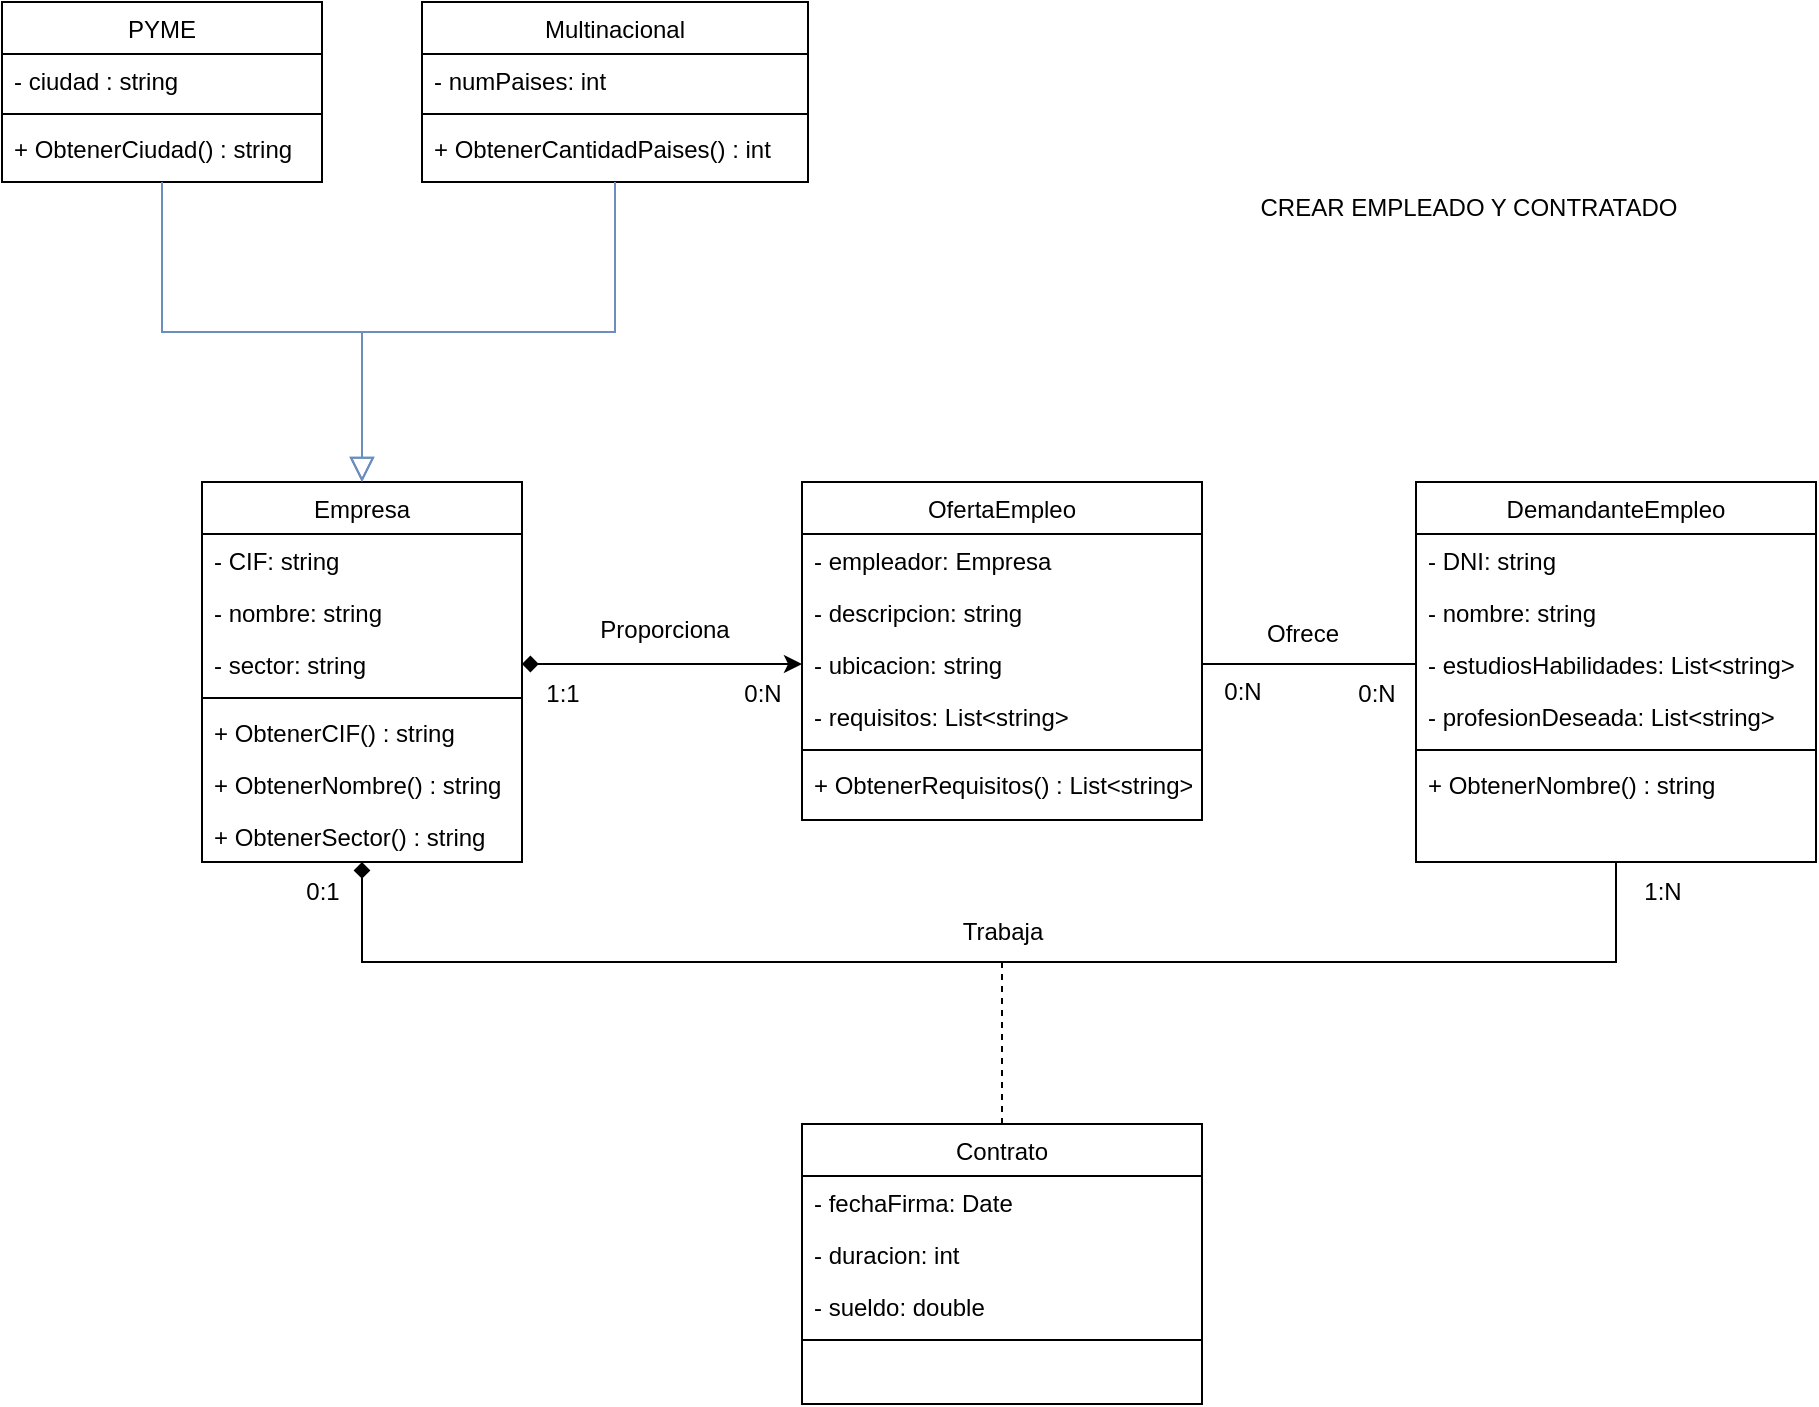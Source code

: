 <mxfile version="24.3.0" type="device">
  <diagram id="C5RBs43oDa-KdzZeNtuy" name="Page-1">
    <mxGraphModel dx="2261" dy="764" grid="1" gridSize="10" guides="1" tooltips="1" connect="1" arrows="1" fold="1" page="1" pageScale="1" pageWidth="827" pageHeight="1169" math="0" shadow="0">
      <root>
        <mxCell id="WIyWlLk6GJQsqaUBKTNV-0" />
        <mxCell id="WIyWlLk6GJQsqaUBKTNV-1" parent="WIyWlLk6GJQsqaUBKTNV-0" />
        <mxCell id="uou_OAo_cRB2qshFDgxt-92" style="edgeStyle=orthogonalEdgeStyle;rounded=0;orthogonalLoop=1;jettySize=auto;html=1;entryX=0.5;entryY=1;entryDx=0;entryDy=0;endArrow=none;endFill=0;startArrow=diamond;startFill=1;" parent="WIyWlLk6GJQsqaUBKTNV-1" source="zkfFHV4jXpPFQw0GAbJ--0" target="uou_OAo_cRB2qshFDgxt-70" edge="1">
          <mxGeometry relative="1" as="geometry">
            <mxPoint x="-233" y="730" as="targetPoint" />
            <Array as="points">
              <mxPoint x="-233" y="680" />
              <mxPoint x="394" y="680" />
            </Array>
          </mxGeometry>
        </mxCell>
        <mxCell id="zkfFHV4jXpPFQw0GAbJ--0" value="Empresa" style="swimlane;fontStyle=0;align=center;verticalAlign=top;childLayout=stackLayout;horizontal=1;startSize=26;horizontalStack=0;resizeParent=1;resizeLast=0;collapsible=1;marginBottom=0;rounded=0;shadow=0;strokeWidth=1;" parent="WIyWlLk6GJQsqaUBKTNV-1" vertex="1">
          <mxGeometry x="-313" y="440" width="160" height="190" as="geometry">
            <mxRectangle x="230" y="140" width="160" height="26" as="alternateBounds" />
          </mxGeometry>
        </mxCell>
        <mxCell id="uou_OAo_cRB2qshFDgxt-42" value="- CIF: string" style="text;align=left;verticalAlign=top;spacingLeft=4;spacingRight=4;overflow=hidden;rotatable=0;points=[[0,0.5],[1,0.5]];portConstraint=eastwest;" parent="zkfFHV4jXpPFQw0GAbJ--0" vertex="1">
          <mxGeometry y="26" width="160" height="26" as="geometry" />
        </mxCell>
        <mxCell id="uou_OAo_cRB2qshFDgxt-43" value="- nombre: string" style="text;align=left;verticalAlign=top;spacingLeft=4;spacingRight=4;overflow=hidden;rotatable=0;points=[[0,0.5],[1,0.5]];portConstraint=eastwest;" parent="zkfFHV4jXpPFQw0GAbJ--0" vertex="1">
          <mxGeometry y="52" width="160" height="26" as="geometry" />
        </mxCell>
        <mxCell id="uou_OAo_cRB2qshFDgxt-44" value="- sector: string" style="text;align=left;verticalAlign=top;spacingLeft=4;spacingRight=4;overflow=hidden;rotatable=0;points=[[0,0.5],[1,0.5]];portConstraint=eastwest;" parent="zkfFHV4jXpPFQw0GAbJ--0" vertex="1">
          <mxGeometry y="78" width="160" height="26" as="geometry" />
        </mxCell>
        <mxCell id="zkfFHV4jXpPFQw0GAbJ--4" value="" style="line;html=1;strokeWidth=1;align=left;verticalAlign=middle;spacingTop=-1;spacingLeft=3;spacingRight=3;rotatable=0;labelPosition=right;points=[];portConstraint=eastwest;" parent="zkfFHV4jXpPFQw0GAbJ--0" vertex="1">
          <mxGeometry y="104" width="160" height="8" as="geometry" />
        </mxCell>
        <mxCell id="uou_OAo_cRB2qshFDgxt-45" value="+ ObtenerCIF() : string" style="text;align=left;verticalAlign=top;spacingLeft=4;spacingRight=4;overflow=hidden;rotatable=0;points=[[0,0.5],[1,0.5]];portConstraint=eastwest;" parent="zkfFHV4jXpPFQw0GAbJ--0" vertex="1">
          <mxGeometry y="112" width="160" height="26" as="geometry" />
        </mxCell>
        <mxCell id="uou_OAo_cRB2qshFDgxt-47" value="+ ObtenerNombre() : string" style="text;align=left;verticalAlign=top;spacingLeft=4;spacingRight=4;overflow=hidden;rotatable=0;points=[[0,0.5],[1,0.5]];portConstraint=eastwest;" parent="zkfFHV4jXpPFQw0GAbJ--0" vertex="1">
          <mxGeometry y="138" width="160" height="26" as="geometry" />
        </mxCell>
        <mxCell id="uou_OAo_cRB2qshFDgxt-46" value="+ ObtenerSector() : string" style="text;align=left;verticalAlign=top;spacingLeft=4;spacingRight=4;overflow=hidden;rotatable=0;points=[[0,0.5],[1,0.5]];portConstraint=eastwest;" parent="zkfFHV4jXpPFQw0GAbJ--0" vertex="1">
          <mxGeometry y="164" width="160" height="26" as="geometry" />
        </mxCell>
        <mxCell id="zkfFHV4jXpPFQw0GAbJ--6" value="PYME" style="swimlane;fontStyle=0;align=center;verticalAlign=top;childLayout=stackLayout;horizontal=1;startSize=26;horizontalStack=0;resizeParent=1;resizeLast=0;collapsible=1;marginBottom=0;rounded=0;shadow=0;strokeWidth=1;" parent="WIyWlLk6GJQsqaUBKTNV-1" vertex="1">
          <mxGeometry x="-413" y="200" width="160" height="90" as="geometry">
            <mxRectangle x="130" y="380" width="160" height="26" as="alternateBounds" />
          </mxGeometry>
        </mxCell>
        <mxCell id="zkfFHV4jXpPFQw0GAbJ--7" value="- ciudad : string" style="text;align=left;verticalAlign=top;spacingLeft=4;spacingRight=4;overflow=hidden;rotatable=0;points=[[0,0.5],[1,0.5]];portConstraint=eastwest;" parent="zkfFHV4jXpPFQw0GAbJ--6" vertex="1">
          <mxGeometry y="26" width="160" height="26" as="geometry" />
        </mxCell>
        <mxCell id="zkfFHV4jXpPFQw0GAbJ--9" value="" style="line;html=1;strokeWidth=1;align=left;verticalAlign=middle;spacingTop=-1;spacingLeft=3;spacingRight=3;rotatable=0;labelPosition=right;points=[];portConstraint=eastwest;" parent="zkfFHV4jXpPFQw0GAbJ--6" vertex="1">
          <mxGeometry y="52" width="160" height="8" as="geometry" />
        </mxCell>
        <mxCell id="zkfFHV4jXpPFQw0GAbJ--11" value="+ ObtenerCiudad() : string" style="text;align=left;verticalAlign=top;spacingLeft=4;spacingRight=4;overflow=hidden;rotatable=0;points=[[0,0.5],[1,0.5]];portConstraint=eastwest;" parent="zkfFHV4jXpPFQw0GAbJ--6" vertex="1">
          <mxGeometry y="60" width="160" height="26" as="geometry" />
        </mxCell>
        <mxCell id="zkfFHV4jXpPFQw0GAbJ--12" value="" style="endArrow=block;endSize=10;endFill=0;shadow=0;strokeWidth=1;rounded=0;curved=0;edgeStyle=elbowEdgeStyle;elbow=vertical;fillColor=#dae8fc;gradientColor=#7ea6e0;strokeColor=#6c8ebf;" parent="WIyWlLk6GJQsqaUBKTNV-1" source="zkfFHV4jXpPFQw0GAbJ--6" target="zkfFHV4jXpPFQw0GAbJ--0" edge="1">
          <mxGeometry width="160" relative="1" as="geometry">
            <mxPoint x="-333" y="602" as="sourcePoint" />
            <mxPoint x="-333" y="602" as="targetPoint" />
          </mxGeometry>
        </mxCell>
        <mxCell id="zkfFHV4jXpPFQw0GAbJ--13" value="Multinacional" style="swimlane;fontStyle=0;align=center;verticalAlign=top;childLayout=stackLayout;horizontal=1;startSize=26;horizontalStack=0;resizeParent=1;resizeLast=0;collapsible=1;marginBottom=0;rounded=0;shadow=0;strokeWidth=1;" parent="WIyWlLk6GJQsqaUBKTNV-1" vertex="1">
          <mxGeometry x="-203" y="200" width="193" height="90" as="geometry">
            <mxRectangle x="340" y="380" width="170" height="26" as="alternateBounds" />
          </mxGeometry>
        </mxCell>
        <mxCell id="uou_OAo_cRB2qshFDgxt-40" value="- numPaises: int" style="text;align=left;verticalAlign=top;spacingLeft=4;spacingRight=4;overflow=hidden;rotatable=0;points=[[0,0.5],[1,0.5]];portConstraint=eastwest;" parent="zkfFHV4jXpPFQw0GAbJ--13" vertex="1">
          <mxGeometry y="26" width="193" height="26" as="geometry" />
        </mxCell>
        <mxCell id="zkfFHV4jXpPFQw0GAbJ--15" value="" style="line;html=1;strokeWidth=1;align=left;verticalAlign=middle;spacingTop=-1;spacingLeft=3;spacingRight=3;rotatable=0;labelPosition=right;points=[];portConstraint=eastwest;" parent="zkfFHV4jXpPFQw0GAbJ--13" vertex="1">
          <mxGeometry y="52" width="193" height="8" as="geometry" />
        </mxCell>
        <mxCell id="uou_OAo_cRB2qshFDgxt-41" value="+ ObtenerCantidadPaises() : int" style="text;align=left;verticalAlign=top;spacingLeft=4;spacingRight=4;overflow=hidden;rotatable=0;points=[[0,0.5],[1,0.5]];portConstraint=eastwest;" parent="zkfFHV4jXpPFQw0GAbJ--13" vertex="1">
          <mxGeometry y="60" width="193" height="26" as="geometry" />
        </mxCell>
        <mxCell id="zkfFHV4jXpPFQw0GAbJ--16" value="" style="endArrow=block;endSize=10;endFill=0;shadow=0;strokeWidth=1;rounded=0;curved=0;edgeStyle=elbowEdgeStyle;elbow=vertical;fillColor=#dae8fc;gradientColor=#7ea6e0;strokeColor=#6c8ebf;" parent="WIyWlLk6GJQsqaUBKTNV-1" source="zkfFHV4jXpPFQw0GAbJ--13" target="zkfFHV4jXpPFQw0GAbJ--0" edge="1">
          <mxGeometry width="160" relative="1" as="geometry">
            <mxPoint x="-323" y="772" as="sourcePoint" />
            <mxPoint x="-223" y="670" as="targetPoint" />
          </mxGeometry>
        </mxCell>
        <mxCell id="uou_OAo_cRB2qshFDgxt-48" value="OfertaEmpleo" style="swimlane;fontStyle=0;align=center;verticalAlign=top;childLayout=stackLayout;horizontal=1;startSize=26;horizontalStack=0;resizeParent=1;resizeLast=0;collapsible=1;marginBottom=0;rounded=0;shadow=0;strokeWidth=1;" parent="WIyWlLk6GJQsqaUBKTNV-1" vertex="1">
          <mxGeometry x="-13" y="440" width="200" height="169" as="geometry">
            <mxRectangle x="230" y="140" width="160" height="26" as="alternateBounds" />
          </mxGeometry>
        </mxCell>
        <mxCell id="uou_OAo_cRB2qshFDgxt-49" value="- empleador: Empresa" style="text;align=left;verticalAlign=top;spacingLeft=4;spacingRight=4;overflow=hidden;rotatable=0;points=[[0,0.5],[1,0.5]];portConstraint=eastwest;" parent="uou_OAo_cRB2qshFDgxt-48" vertex="1">
          <mxGeometry y="26" width="200" height="26" as="geometry" />
        </mxCell>
        <mxCell id="uou_OAo_cRB2qshFDgxt-50" value="- descripcion: string" style="text;align=left;verticalAlign=top;spacingLeft=4;spacingRight=4;overflow=hidden;rotatable=0;points=[[0,0.5],[1,0.5]];portConstraint=eastwest;" parent="uou_OAo_cRB2qshFDgxt-48" vertex="1">
          <mxGeometry y="52" width="200" height="26" as="geometry" />
        </mxCell>
        <mxCell id="uou_OAo_cRB2qshFDgxt-51" value="- ubicacion: string" style="text;align=left;verticalAlign=top;spacingLeft=4;spacingRight=4;overflow=hidden;rotatable=0;points=[[0,0.5],[1,0.5]];portConstraint=eastwest;" parent="uou_OAo_cRB2qshFDgxt-48" vertex="1">
          <mxGeometry y="78" width="200" height="26" as="geometry" />
        </mxCell>
        <mxCell id="uou_OAo_cRB2qshFDgxt-56" value="- requisitos: List&lt;string&gt;" style="text;align=left;verticalAlign=top;spacingLeft=4;spacingRight=4;overflow=hidden;rotatable=0;points=[[0,0.5],[1,0.5]];portConstraint=eastwest;" parent="uou_OAo_cRB2qshFDgxt-48" vertex="1">
          <mxGeometry y="104" width="200" height="26" as="geometry" />
        </mxCell>
        <mxCell id="uou_OAo_cRB2qshFDgxt-52" value="" style="line;html=1;strokeWidth=1;align=left;verticalAlign=middle;spacingTop=-1;spacingLeft=3;spacingRight=3;rotatable=0;labelPosition=right;points=[];portConstraint=eastwest;" parent="uou_OAo_cRB2qshFDgxt-48" vertex="1">
          <mxGeometry y="130" width="200" height="8" as="geometry" />
        </mxCell>
        <mxCell id="uou_OAo_cRB2qshFDgxt-53" value="+ ObtenerRequisitos() : List&lt;string&gt;" style="text;align=left;verticalAlign=top;spacingLeft=4;spacingRight=4;overflow=hidden;rotatable=0;points=[[0,0.5],[1,0.5]];portConstraint=eastwest;" parent="uou_OAo_cRB2qshFDgxt-48" vertex="1">
          <mxGeometry y="138" width="200" height="26" as="geometry" />
        </mxCell>
        <mxCell id="uou_OAo_cRB2qshFDgxt-65" style="edgeStyle=orthogonalEdgeStyle;rounded=0;orthogonalLoop=1;jettySize=auto;html=1;entryX=1;entryY=0.5;entryDx=0;entryDy=0;endArrow=diamond;endFill=1;startArrow=classic;startFill=1;" parent="WIyWlLk6GJQsqaUBKTNV-1" source="uou_OAo_cRB2qshFDgxt-51" target="uou_OAo_cRB2qshFDgxt-44" edge="1">
          <mxGeometry relative="1" as="geometry" />
        </mxCell>
        <mxCell id="uou_OAo_cRB2qshFDgxt-66" value="Proporciona" style="text;html=1;align=center;verticalAlign=middle;resizable=0;points=[];autosize=1;strokeColor=none;fillColor=none;" parent="WIyWlLk6GJQsqaUBKTNV-1" vertex="1">
          <mxGeometry x="-127" y="499" width="90" height="30" as="geometry" />
        </mxCell>
        <mxCell id="uou_OAo_cRB2qshFDgxt-67" value="0:N" style="text;html=1;align=center;verticalAlign=middle;resizable=0;points=[];autosize=1;strokeColor=none;fillColor=none;" parent="WIyWlLk6GJQsqaUBKTNV-1" vertex="1">
          <mxGeometry x="-53" y="531" width="40" height="30" as="geometry" />
        </mxCell>
        <mxCell id="uou_OAo_cRB2qshFDgxt-68" value="1:1" style="text;html=1;align=center;verticalAlign=middle;resizable=0;points=[];autosize=1;strokeColor=none;fillColor=none;" parent="WIyWlLk6GJQsqaUBKTNV-1" vertex="1">
          <mxGeometry x="-153" y="531" width="40" height="30" as="geometry" />
        </mxCell>
        <mxCell id="uou_OAo_cRB2qshFDgxt-70" value="DemandanteEmpleo" style="swimlane;fontStyle=0;align=center;verticalAlign=top;childLayout=stackLayout;horizontal=1;startSize=26;horizontalStack=0;resizeParent=1;resizeLast=0;collapsible=1;marginBottom=0;rounded=0;shadow=0;strokeWidth=1;" parent="WIyWlLk6GJQsqaUBKTNV-1" vertex="1">
          <mxGeometry x="294" y="440" width="200" height="190" as="geometry">
            <mxRectangle x="230" y="140" width="160" height="26" as="alternateBounds" />
          </mxGeometry>
        </mxCell>
        <mxCell id="uou_OAo_cRB2qshFDgxt-71" value="- DNI: string" style="text;align=left;verticalAlign=top;spacingLeft=4;spacingRight=4;overflow=hidden;rotatable=0;points=[[0,0.5],[1,0.5]];portConstraint=eastwest;" parent="uou_OAo_cRB2qshFDgxt-70" vertex="1">
          <mxGeometry y="26" width="200" height="26" as="geometry" />
        </mxCell>
        <mxCell id="uou_OAo_cRB2qshFDgxt-72" value="- nombre: string" style="text;align=left;verticalAlign=top;spacingLeft=4;spacingRight=4;overflow=hidden;rotatable=0;points=[[0,0.5],[1,0.5]];portConstraint=eastwest;" parent="uou_OAo_cRB2qshFDgxt-70" vertex="1">
          <mxGeometry y="52" width="200" height="26" as="geometry" />
        </mxCell>
        <mxCell id="uou_OAo_cRB2qshFDgxt-73" value="- estudiosHabilidades: List&lt;string&gt;" style="text;align=left;verticalAlign=top;spacingLeft=4;spacingRight=4;overflow=hidden;rotatable=0;points=[[0,0.5],[1,0.5]];portConstraint=eastwest;" parent="uou_OAo_cRB2qshFDgxt-70" vertex="1">
          <mxGeometry y="78" width="200" height="26" as="geometry" />
        </mxCell>
        <mxCell id="uou_OAo_cRB2qshFDgxt-74" value="- profesionDeseada: List&lt;string&gt;" style="text;align=left;verticalAlign=top;spacingLeft=4;spacingRight=4;overflow=hidden;rotatable=0;points=[[0,0.5],[1,0.5]];portConstraint=eastwest;" parent="uou_OAo_cRB2qshFDgxt-70" vertex="1">
          <mxGeometry y="104" width="200" height="26" as="geometry" />
        </mxCell>
        <mxCell id="uou_OAo_cRB2qshFDgxt-75" value="" style="line;html=1;strokeWidth=1;align=left;verticalAlign=middle;spacingTop=-1;spacingLeft=3;spacingRight=3;rotatable=0;labelPosition=right;points=[];portConstraint=eastwest;" parent="uou_OAo_cRB2qshFDgxt-70" vertex="1">
          <mxGeometry y="130" width="200" height="8" as="geometry" />
        </mxCell>
        <mxCell id="uou_OAo_cRB2qshFDgxt-76" value="+ ObtenerNombre() : string" style="text;align=left;verticalAlign=top;spacingLeft=4;spacingRight=4;overflow=hidden;rotatable=0;points=[[0,0.5],[1,0.5]];portConstraint=eastwest;" parent="uou_OAo_cRB2qshFDgxt-70" vertex="1">
          <mxGeometry y="138" width="200" height="26" as="geometry" />
        </mxCell>
        <mxCell id="uou_OAo_cRB2qshFDgxt-77" style="edgeStyle=orthogonalEdgeStyle;rounded=0;orthogonalLoop=1;jettySize=auto;html=1;entryX=0;entryY=0.5;entryDx=0;entryDy=0;endArrow=none;endFill=0;" parent="WIyWlLk6GJQsqaUBKTNV-1" source="uou_OAo_cRB2qshFDgxt-51" target="uou_OAo_cRB2qshFDgxt-73" edge="1">
          <mxGeometry relative="1" as="geometry" />
        </mxCell>
        <mxCell id="uou_OAo_cRB2qshFDgxt-78" value="Ofrece" style="text;html=1;align=center;verticalAlign=middle;resizable=0;points=[];autosize=1;strokeColor=none;fillColor=none;" parent="WIyWlLk6GJQsqaUBKTNV-1" vertex="1">
          <mxGeometry x="207" y="501" width="60" height="30" as="geometry" />
        </mxCell>
        <mxCell id="uou_OAo_cRB2qshFDgxt-79" value="0:N" style="text;html=1;align=center;verticalAlign=middle;resizable=0;points=[];autosize=1;strokeColor=none;fillColor=none;" parent="WIyWlLk6GJQsqaUBKTNV-1" vertex="1">
          <mxGeometry x="187" y="530" width="40" height="30" as="geometry" />
        </mxCell>
        <mxCell id="uou_OAo_cRB2qshFDgxt-80" value="0:N" style="text;html=1;align=center;verticalAlign=middle;resizable=0;points=[];autosize=1;strokeColor=none;fillColor=none;" parent="WIyWlLk6GJQsqaUBKTNV-1" vertex="1">
          <mxGeometry x="254" y="531" width="40" height="30" as="geometry" />
        </mxCell>
        <mxCell id="uou_OAo_cRB2qshFDgxt-93" style="edgeStyle=orthogonalEdgeStyle;rounded=0;orthogonalLoop=1;jettySize=auto;html=1;dashed=1;endArrow=none;endFill=0;" parent="WIyWlLk6GJQsqaUBKTNV-1" source="uou_OAo_cRB2qshFDgxt-81" edge="1">
          <mxGeometry relative="1" as="geometry">
            <mxPoint x="87" y="680" as="targetPoint" />
          </mxGeometry>
        </mxCell>
        <mxCell id="uou_OAo_cRB2qshFDgxt-81" value="Contrato" style="swimlane;fontStyle=0;align=center;verticalAlign=top;childLayout=stackLayout;horizontal=1;startSize=26;horizontalStack=0;resizeParent=1;resizeLast=0;collapsible=1;marginBottom=0;rounded=0;shadow=0;strokeWidth=1;" parent="WIyWlLk6GJQsqaUBKTNV-1" vertex="1">
          <mxGeometry x="-13" y="761" width="200" height="140" as="geometry">
            <mxRectangle x="230" y="140" width="160" height="26" as="alternateBounds" />
          </mxGeometry>
        </mxCell>
        <mxCell id="uou_OAo_cRB2qshFDgxt-82" value="- fechaFirma: Date" style="text;align=left;verticalAlign=top;spacingLeft=4;spacingRight=4;overflow=hidden;rotatable=0;points=[[0,0.5],[1,0.5]];portConstraint=eastwest;" parent="uou_OAo_cRB2qshFDgxt-81" vertex="1">
          <mxGeometry y="26" width="200" height="26" as="geometry" />
        </mxCell>
        <mxCell id="uou_OAo_cRB2qshFDgxt-83" value="- duracion: int" style="text;align=left;verticalAlign=top;spacingLeft=4;spacingRight=4;overflow=hidden;rotatable=0;points=[[0,0.5],[1,0.5]];portConstraint=eastwest;" parent="uou_OAo_cRB2qshFDgxt-81" vertex="1">
          <mxGeometry y="52" width="200" height="26" as="geometry" />
        </mxCell>
        <mxCell id="uou_OAo_cRB2qshFDgxt-84" value="- sueldo: double" style="text;align=left;verticalAlign=top;spacingLeft=4;spacingRight=4;overflow=hidden;rotatable=0;points=[[0,0.5],[1,0.5]];portConstraint=eastwest;" parent="uou_OAo_cRB2qshFDgxt-81" vertex="1">
          <mxGeometry y="78" width="200" height="26" as="geometry" />
        </mxCell>
        <mxCell id="uou_OAo_cRB2qshFDgxt-86" value="" style="line;html=1;strokeWidth=1;align=left;verticalAlign=middle;spacingTop=-1;spacingLeft=3;spacingRight=3;rotatable=0;labelPosition=right;points=[];portConstraint=eastwest;" parent="uou_OAo_cRB2qshFDgxt-81" vertex="1">
          <mxGeometry y="104" width="200" height="8" as="geometry" />
        </mxCell>
        <mxCell id="uou_OAo_cRB2qshFDgxt-94" value="0:1" style="text;html=1;align=center;verticalAlign=middle;resizable=0;points=[];autosize=1;strokeColor=none;fillColor=none;" parent="WIyWlLk6GJQsqaUBKTNV-1" vertex="1">
          <mxGeometry x="-273" y="630" width="40" height="30" as="geometry" />
        </mxCell>
        <mxCell id="uou_OAo_cRB2qshFDgxt-95" value="1:N" style="text;html=1;align=center;verticalAlign=middle;resizable=0;points=[];autosize=1;strokeColor=none;fillColor=none;" parent="WIyWlLk6GJQsqaUBKTNV-1" vertex="1">
          <mxGeometry x="397" y="630" width="40" height="30" as="geometry" />
        </mxCell>
        <mxCell id="uou_OAo_cRB2qshFDgxt-96" value="Trabaja" style="text;html=1;align=center;verticalAlign=middle;resizable=0;points=[];autosize=1;strokeColor=none;fillColor=none;" parent="WIyWlLk6GJQsqaUBKTNV-1" vertex="1">
          <mxGeometry x="57" y="650" width="60" height="30" as="geometry" />
        </mxCell>
        <mxCell id="OfC6TbICNlEkm1Mv28U_-0" value="CREAR EMPLEADO Y CONTRATADO" style="text;html=1;align=center;verticalAlign=middle;resizable=0;points=[];autosize=1;strokeColor=none;fillColor=none;" vertex="1" parent="WIyWlLk6GJQsqaUBKTNV-1">
          <mxGeometry x="205" y="288" width="230" height="30" as="geometry" />
        </mxCell>
      </root>
    </mxGraphModel>
  </diagram>
</mxfile>
